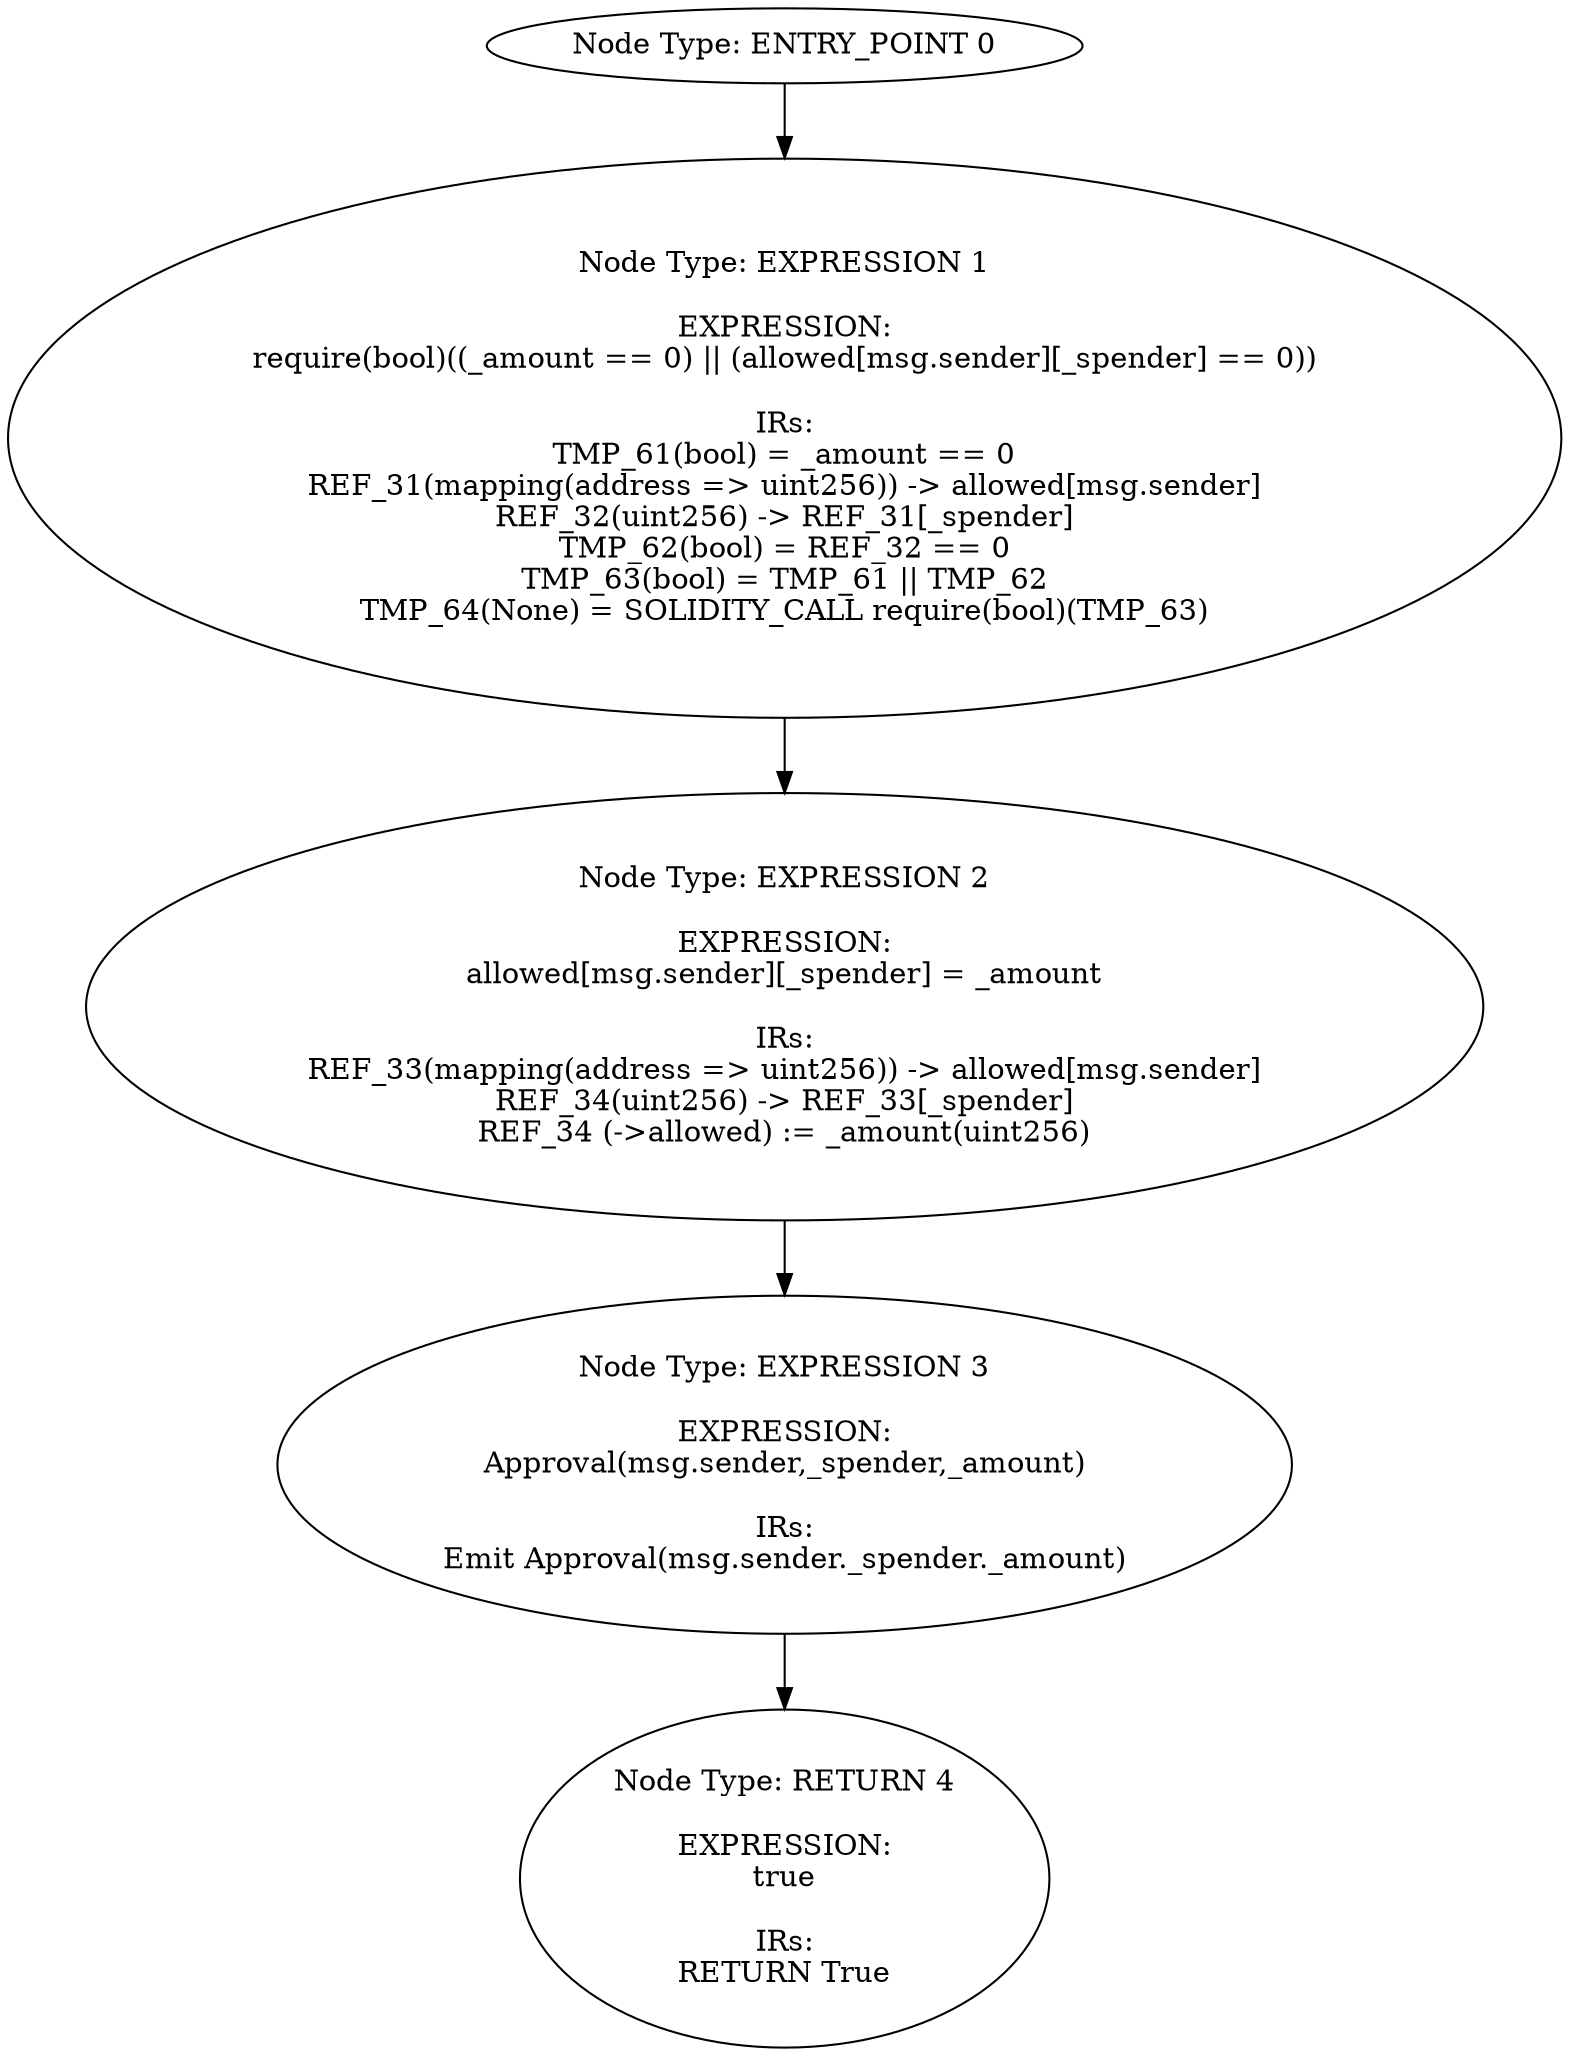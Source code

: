 digraph{
0[label="Node Type: ENTRY_POINT 0
"];
0->1;
1[label="Node Type: EXPRESSION 1

EXPRESSION:
require(bool)((_amount == 0) || (allowed[msg.sender][_spender] == 0))

IRs:
TMP_61(bool) = _amount == 0
REF_31(mapping(address => uint256)) -> allowed[msg.sender]
REF_32(uint256) -> REF_31[_spender]
TMP_62(bool) = REF_32 == 0
TMP_63(bool) = TMP_61 || TMP_62
TMP_64(None) = SOLIDITY_CALL require(bool)(TMP_63)"];
1->2;
2[label="Node Type: EXPRESSION 2

EXPRESSION:
allowed[msg.sender][_spender] = _amount

IRs:
REF_33(mapping(address => uint256)) -> allowed[msg.sender]
REF_34(uint256) -> REF_33[_spender]
REF_34 (->allowed) := _amount(uint256)"];
2->3;
3[label="Node Type: EXPRESSION 3

EXPRESSION:
Approval(msg.sender,_spender,_amount)

IRs:
Emit Approval(msg.sender._spender._amount)"];
3->4;
4[label="Node Type: RETURN 4

EXPRESSION:
true

IRs:
RETURN True"];
}
